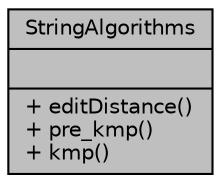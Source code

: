 digraph "StringAlgorithms"
{
  edge [fontname="Helvetica",fontsize="10",labelfontname="Helvetica",labelfontsize="10"];
  node [fontname="Helvetica",fontsize="10",shape=record];
  Node1 [label="{StringAlgorithms\n||+ editDistance()\l+ pre_kmp()\l+ kmp()\l}",height=0.2,width=0.4,color="black", fillcolor="grey75", style="filled", fontcolor="black"];
}
